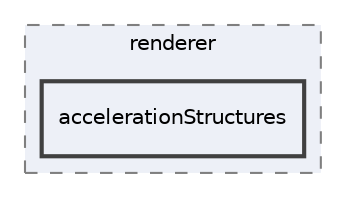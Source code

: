 digraph "C:/Users/jonas/Desktop/GraphicsEngineVulkan/Src/renderer/accelerationStructures"
{
 // INTERACTIVE_SVG=YES
 // LATEX_PDF_SIZE
  bgcolor="transparent";
  edge [fontname="Helvetica",fontsize="10",labelfontname="Helvetica",labelfontsize="10"];
  node [fontname="Helvetica",fontsize="10",shape=record];
  compound=true
  subgraph clusterdir_110bf15beb781d7cd423359a55b6cfac {
    graph [ bgcolor="#edf0f7", pencolor="grey50", style="filled,dashed,", label="renderer", fontname="Helvetica", fontsize="10", URL="dir_110bf15beb781d7cd423359a55b6cfac.html"]
  dir_bf926a1fb28b46e3f8295a09133bb9ce [shape=box, label="accelerationStructures", style="filled,bold,", fillcolor="#edf0f7", color="grey25", URL="dir_bf926a1fb28b46e3f8295a09133bb9ce.html"];
  }
}
